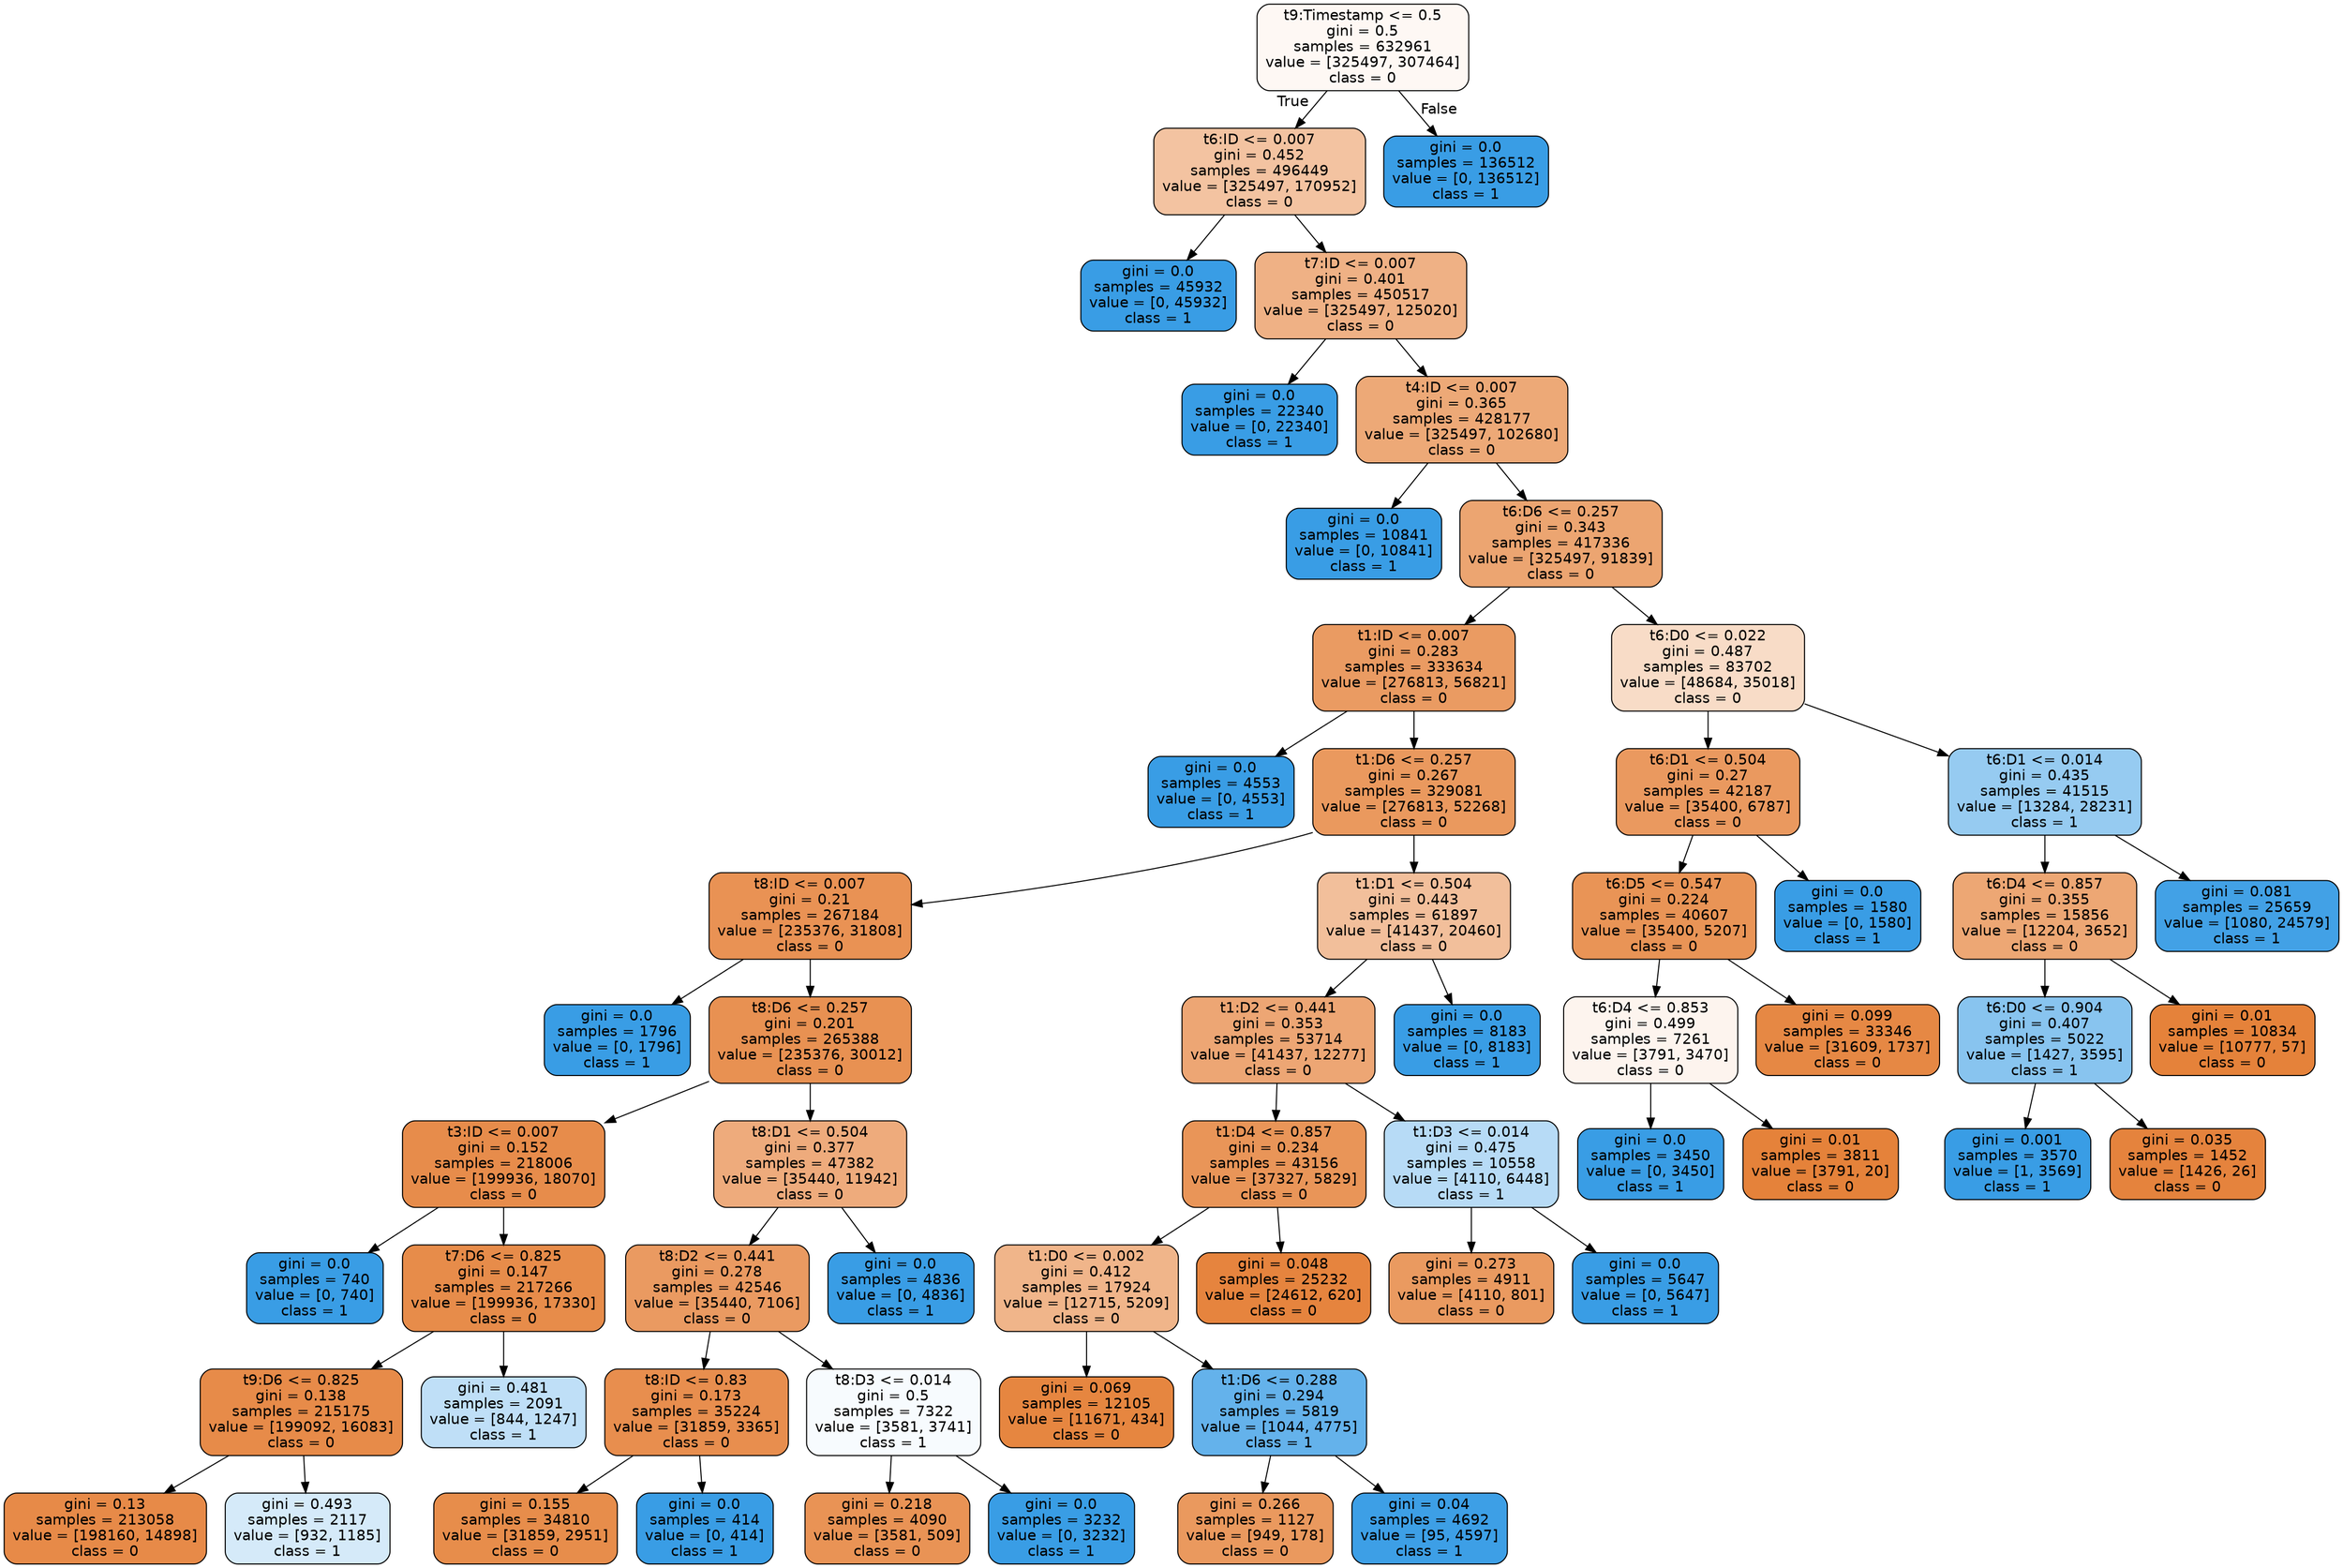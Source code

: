 digraph Tree {
node [shape=box, style="filled, rounded", color="black", fontname="helvetica"] ;
edge [fontname="helvetica"] ;
0 [label="t9:Timestamp <= 0.5\ngini = 0.5\nsamples = 632961\nvalue = [325497, 307464]\nclass = 0", fillcolor="#fef8f4"] ;
1 [label="t6:ID <= 0.007\ngini = 0.452\nsamples = 496449\nvalue = [325497, 170952]\nclass = 0", fillcolor="#f3c3a1"] ;
0 -> 1 [labeldistance=2.5, labelangle=45, headlabel="True"] ;
2 [label="gini = 0.0\nsamples = 45932\nvalue = [0, 45932]\nclass = 1", fillcolor="#399de5"] ;
1 -> 2 ;
3 [label="t7:ID <= 0.007\ngini = 0.401\nsamples = 450517\nvalue = [325497, 125020]\nclass = 0", fillcolor="#efb185"] ;
1 -> 3 ;
4 [label="gini = 0.0\nsamples = 22340\nvalue = [0, 22340]\nclass = 1", fillcolor="#399de5"] ;
3 -> 4 ;
5 [label="t4:ID <= 0.007\ngini = 0.365\nsamples = 428177\nvalue = [325497, 102680]\nclass = 0", fillcolor="#eda977"] ;
3 -> 5 ;
6 [label="gini = 0.0\nsamples = 10841\nvalue = [0, 10841]\nclass = 1", fillcolor="#399de5"] ;
5 -> 6 ;
7 [label="t6:D6 <= 0.257\ngini = 0.343\nsamples = 417336\nvalue = [325497, 91839]\nclass = 0", fillcolor="#eca571"] ;
5 -> 7 ;
8 [label="t1:ID <= 0.007\ngini = 0.283\nsamples = 333634\nvalue = [276813, 56821]\nclass = 0", fillcolor="#ea9b62"] ;
7 -> 8 ;
9 [label="gini = 0.0\nsamples = 4553\nvalue = [0, 4553]\nclass = 1", fillcolor="#399de5"] ;
8 -> 9 ;
10 [label="t1:D6 <= 0.257\ngini = 0.267\nsamples = 329081\nvalue = [276813, 52268]\nclass = 0", fillcolor="#ea995e"] ;
8 -> 10 ;
11 [label="t8:ID <= 0.007\ngini = 0.21\nsamples = 267184\nvalue = [235376, 31808]\nclass = 0", fillcolor="#e99254"] ;
10 -> 11 ;
12 [label="gini = 0.0\nsamples = 1796\nvalue = [0, 1796]\nclass = 1", fillcolor="#399de5"] ;
11 -> 12 ;
13 [label="t8:D6 <= 0.257\ngini = 0.201\nsamples = 265388\nvalue = [235376, 30012]\nclass = 0", fillcolor="#e89152"] ;
11 -> 13 ;
14 [label="t3:ID <= 0.007\ngini = 0.152\nsamples = 218006\nvalue = [199936, 18070]\nclass = 0", fillcolor="#e78c4b"] ;
13 -> 14 ;
15 [label="gini = 0.0\nsamples = 740\nvalue = [0, 740]\nclass = 1", fillcolor="#399de5"] ;
14 -> 15 ;
16 [label="t7:D6 <= 0.825\ngini = 0.147\nsamples = 217266\nvalue = [199936, 17330]\nclass = 0", fillcolor="#e78c4a"] ;
14 -> 16 ;
17 [label="t9:D6 <= 0.825\ngini = 0.138\nsamples = 215175\nvalue = [199092, 16083]\nclass = 0", fillcolor="#e78b49"] ;
16 -> 17 ;
18 [label="gini = 0.13\nsamples = 213058\nvalue = [198160, 14898]\nclass = 0", fillcolor="#e78a48"] ;
17 -> 18 ;
19 [label="gini = 0.493\nsamples = 2117\nvalue = [932, 1185]\nclass = 1", fillcolor="#d5eaf9"] ;
17 -> 19 ;
20 [label="gini = 0.481\nsamples = 2091\nvalue = [844, 1247]\nclass = 1", fillcolor="#bfdff7"] ;
16 -> 20 ;
21 [label="t8:D1 <= 0.504\ngini = 0.377\nsamples = 47382\nvalue = [35440, 11942]\nclass = 0", fillcolor="#eeab7c"] ;
13 -> 21 ;
22 [label="t8:D2 <= 0.441\ngini = 0.278\nsamples = 42546\nvalue = [35440, 7106]\nclass = 0", fillcolor="#ea9a61"] ;
21 -> 22 ;
23 [label="t8:ID <= 0.83\ngini = 0.173\nsamples = 35224\nvalue = [31859, 3365]\nclass = 0", fillcolor="#e88e4e"] ;
22 -> 23 ;
24 [label="gini = 0.155\nsamples = 34810\nvalue = [31859, 2951]\nclass = 0", fillcolor="#e78d4b"] ;
23 -> 24 ;
25 [label="gini = 0.0\nsamples = 414\nvalue = [0, 414]\nclass = 1", fillcolor="#399de5"] ;
23 -> 25 ;
26 [label="t8:D3 <= 0.014\ngini = 0.5\nsamples = 7322\nvalue = [3581, 3741]\nclass = 1", fillcolor="#f7fbfe"] ;
22 -> 26 ;
27 [label="gini = 0.218\nsamples = 4090\nvalue = [3581, 509]\nclass = 0", fillcolor="#e99355"] ;
26 -> 27 ;
28 [label="gini = 0.0\nsamples = 3232\nvalue = [0, 3232]\nclass = 1", fillcolor="#399de5"] ;
26 -> 28 ;
29 [label="gini = 0.0\nsamples = 4836\nvalue = [0, 4836]\nclass = 1", fillcolor="#399de5"] ;
21 -> 29 ;
30 [label="t1:D1 <= 0.504\ngini = 0.443\nsamples = 61897\nvalue = [41437, 20460]\nclass = 0", fillcolor="#f2bf9b"] ;
10 -> 30 ;
31 [label="t1:D2 <= 0.441\ngini = 0.353\nsamples = 53714\nvalue = [41437, 12277]\nclass = 0", fillcolor="#eda674"] ;
30 -> 31 ;
32 [label="t1:D4 <= 0.857\ngini = 0.234\nsamples = 43156\nvalue = [37327, 5829]\nclass = 0", fillcolor="#e99558"] ;
31 -> 32 ;
33 [label="t1:D0 <= 0.002\ngini = 0.412\nsamples = 17924\nvalue = [12715, 5209]\nclass = 0", fillcolor="#f0b58a"] ;
32 -> 33 ;
34 [label="gini = 0.069\nsamples = 12105\nvalue = [11671, 434]\nclass = 0", fillcolor="#e68640"] ;
33 -> 34 ;
35 [label="t1:D6 <= 0.288\ngini = 0.294\nsamples = 5819\nvalue = [1044, 4775]\nclass = 1", fillcolor="#64b2eb"] ;
33 -> 35 ;
36 [label="gini = 0.266\nsamples = 1127\nvalue = [949, 178]\nclass = 0", fillcolor="#ea995e"] ;
35 -> 36 ;
37 [label="gini = 0.04\nsamples = 4692\nvalue = [95, 4597]\nclass = 1", fillcolor="#3d9fe6"] ;
35 -> 37 ;
38 [label="gini = 0.048\nsamples = 25232\nvalue = [24612, 620]\nclass = 0", fillcolor="#e6843e"] ;
32 -> 38 ;
39 [label="t1:D3 <= 0.014\ngini = 0.475\nsamples = 10558\nvalue = [4110, 6448]\nclass = 1", fillcolor="#b7dbf6"] ;
31 -> 39 ;
40 [label="gini = 0.273\nsamples = 4911\nvalue = [4110, 801]\nclass = 0", fillcolor="#ea9a60"] ;
39 -> 40 ;
41 [label="gini = 0.0\nsamples = 5647\nvalue = [0, 5647]\nclass = 1", fillcolor="#399de5"] ;
39 -> 41 ;
42 [label="gini = 0.0\nsamples = 8183\nvalue = [0, 8183]\nclass = 1", fillcolor="#399de5"] ;
30 -> 42 ;
43 [label="t6:D0 <= 0.022\ngini = 0.487\nsamples = 83702\nvalue = [48684, 35018]\nclass = 0", fillcolor="#f8dcc7"] ;
7 -> 43 ;
44 [label="t6:D1 <= 0.504\ngini = 0.27\nsamples = 42187\nvalue = [35400, 6787]\nclass = 0", fillcolor="#ea995f"] ;
43 -> 44 ;
45 [label="t6:D5 <= 0.547\ngini = 0.224\nsamples = 40607\nvalue = [35400, 5207]\nclass = 0", fillcolor="#e99456"] ;
44 -> 45 ;
46 [label="t6:D4 <= 0.853\ngini = 0.499\nsamples = 7261\nvalue = [3791, 3470]\nclass = 0", fillcolor="#fdf4ee"] ;
45 -> 46 ;
47 [label="gini = 0.0\nsamples = 3450\nvalue = [0, 3450]\nclass = 1", fillcolor="#399de5"] ;
46 -> 47 ;
48 [label="gini = 0.01\nsamples = 3811\nvalue = [3791, 20]\nclass = 0", fillcolor="#e5823a"] ;
46 -> 48 ;
49 [label="gini = 0.099\nsamples = 33346\nvalue = [31609, 1737]\nclass = 0", fillcolor="#e68844"] ;
45 -> 49 ;
50 [label="gini = 0.0\nsamples = 1580\nvalue = [0, 1580]\nclass = 1", fillcolor="#399de5"] ;
44 -> 50 ;
51 [label="t6:D1 <= 0.014\ngini = 0.435\nsamples = 41515\nvalue = [13284, 28231]\nclass = 1", fillcolor="#96cbf1"] ;
43 -> 51 ;
52 [label="t6:D4 <= 0.857\ngini = 0.355\nsamples = 15856\nvalue = [12204, 3652]\nclass = 0", fillcolor="#eda774"] ;
51 -> 52 ;
53 [label="t6:D0 <= 0.904\ngini = 0.407\nsamples = 5022\nvalue = [1427, 3595]\nclass = 1", fillcolor="#88c4ef"] ;
52 -> 53 ;
54 [label="gini = 0.001\nsamples = 3570\nvalue = [1, 3569]\nclass = 1", fillcolor="#399de5"] ;
53 -> 54 ;
55 [label="gini = 0.035\nsamples = 1452\nvalue = [1426, 26]\nclass = 0", fillcolor="#e5833d"] ;
53 -> 55 ;
56 [label="gini = 0.01\nsamples = 10834\nvalue = [10777, 57]\nclass = 0", fillcolor="#e5823a"] ;
52 -> 56 ;
57 [label="gini = 0.081\nsamples = 25659\nvalue = [1080, 24579]\nclass = 1", fillcolor="#42a1e6"] ;
51 -> 57 ;
58 [label="gini = 0.0\nsamples = 136512\nvalue = [0, 136512]\nclass = 1", fillcolor="#399de5"] ;
0 -> 58 [labeldistance=2.5, labelangle=-45, headlabel="False"] ;
}